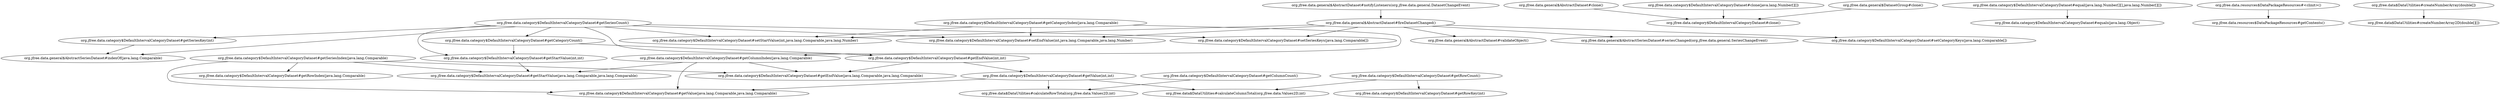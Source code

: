 digraph G {
  "org.jfree.data.general$AbstractDataset#fireDatasetChanged()" -> "org.jfree.data.category$DefaultIntervalCategoryDataset#setSeriesKeys(java.lang.Comparable[])";
  "org.jfree.data.general$AbstractDataset#fireDatasetChanged()" -> "org.jfree.data.category$DefaultIntervalCategoryDataset#setStartValue(int,java.lang.Comparable,java.lang.Number)";
  "org.jfree.data.general$AbstractDataset#fireDatasetChanged()" -> "org.jfree.data.category$DefaultIntervalCategoryDataset#setEndValue(int,java.lang.Comparable,java.lang.Number)";
  "org.jfree.data.general$AbstractDataset#fireDatasetChanged()" -> "org.jfree.data.general$AbstractDataset#validateObject()";
  "org.jfree.data.general$AbstractDataset#fireDatasetChanged()" -> "org.jfree.data.general$AbstractSeriesDataset#seriesChanged(org.jfree.data.general.SeriesChangeEvent)";
  "org.jfree.data.general$AbstractDataset#fireDatasetChanged()" -> "org.jfree.data.category$DefaultIntervalCategoryDataset#setCategoryKeys(java.lang.Comparable[])";
  "org.jfree.data.category$DefaultIntervalCategoryDataset#getSeriesIndex(java.lang.Comparable)" -> "org.jfree.data.category$DefaultIntervalCategoryDataset#getEndValue(java.lang.Comparable,java.lang.Comparable)";
  "org.jfree.data.category$DefaultIntervalCategoryDataset#getSeriesIndex(java.lang.Comparable)" -> "org.jfree.data.category$DefaultIntervalCategoryDataset#getStartValue(java.lang.Comparable,java.lang.Comparable)";
  "org.jfree.data.category$DefaultIntervalCategoryDataset#getSeriesIndex(java.lang.Comparable)" -> "org.jfree.data.category$DefaultIntervalCategoryDataset#getRowIndex(java.lang.Comparable)";
  "org.jfree.data.category$DefaultIntervalCategoryDataset#getSeriesIndex(java.lang.Comparable)" -> "org.jfree.data.category$DefaultIntervalCategoryDataset#getValue(java.lang.Comparable,java.lang.Comparable)";
  "org.jfree.data.category$DefaultIntervalCategoryDataset#getCategoryCount()" -> "org.jfree.data.category$DefaultIntervalCategoryDataset#getEndValue(int,int)";
  "org.jfree.data.category$DefaultIntervalCategoryDataset#getCategoryCount()" -> "org.jfree.data.category$DefaultIntervalCategoryDataset#getStartValue(int,int)";
  "org.jfree.data.category$DefaultIntervalCategoryDataset#getEndValue(int,int)" -> "org.jfree.data.category$DefaultIntervalCategoryDataset#getEndValue(java.lang.Comparable,java.lang.Comparable)";
  "org.jfree.data.category$DefaultIntervalCategoryDataset#getEndValue(int,int)" -> "org.jfree.data.category$DefaultIntervalCategoryDataset#getValue(int,int)";
  "org.jfree.data.category$DefaultIntervalCategoryDataset#getSeriesCount()" -> "org.jfree.data.category$DefaultIntervalCategoryDataset#getSeriesKey(int)";
  "org.jfree.data.category$DefaultIntervalCategoryDataset#getSeriesCount()" -> "org.jfree.data.category$DefaultIntervalCategoryDataset#getEndValue(int,int)";
  "org.jfree.data.category$DefaultIntervalCategoryDataset#getSeriesCount()" -> "org.jfree.data.category$DefaultIntervalCategoryDataset#setStartValue(int,java.lang.Comparable,java.lang.Number)";
  "org.jfree.data.category$DefaultIntervalCategoryDataset#getSeriesCount()" -> "org.jfree.data.category$DefaultIntervalCategoryDataset#setEndValue(int,java.lang.Comparable,java.lang.Number)";
  "org.jfree.data.category$DefaultIntervalCategoryDataset#getSeriesCount()" -> "org.jfree.data.category$DefaultIntervalCategoryDataset#getStartValue(int,int)";
  "org.jfree.data.category$DefaultIntervalCategoryDataset#getSeriesCount()" -> "org.jfree.data.category$DefaultIntervalCategoryDataset#setSeriesKeys(java.lang.Comparable[])";
  "org.jfree.data.category$DefaultIntervalCategoryDataset#getSeriesCount()" -> "org.jfree.data.category$DefaultIntervalCategoryDataset#getCategoryCount()";
  "org.jfree.data.category$DefaultIntervalCategoryDataset#getSeriesCount()" -> "org.jfree.data.general$AbstractSeriesDataset#indexOf(java.lang.Comparable)";
  "org.jfree.data.category$DefaultIntervalCategoryDataset#getSeriesKey(int)" -> "org.jfree.data.general$AbstractSeriesDataset#indexOf(java.lang.Comparable)";
  "org.jfree.data.category$DefaultIntervalCategoryDataset#getRowCount()" -> "org.jfree.data$DataUtilities#calculateColumnTotal(org.jfree.data.Values2D,int)";
  "org.jfree.data.category$DefaultIntervalCategoryDataset#getRowCount()" -> "org.jfree.data.category$DefaultIntervalCategoryDataset#getRowKey(int)";
  "org.jfree.data.general$AbstractDataset#clone()" -> "org.jfree.data.category$DefaultIntervalCategoryDataset#clone()";
  "org.jfree.data.category$DefaultIntervalCategoryDataset#getColumnCount()" -> "org.jfree.data$DataUtilities#calculateRowTotal(org.jfree.data.Values2D,int)";
  "org.jfree.data.general$AbstractDataset#notifyListeners(org.jfree.data.general.DatasetChangeEvent)" -> "org.jfree.data.general$AbstractDataset#fireDatasetChanged()";
  "org.jfree.data.category$DefaultIntervalCategoryDataset#getColumnIndex(java.lang.Comparable)" -> "org.jfree.data.category$DefaultIntervalCategoryDataset#getStartValue(java.lang.Comparable,java.lang.Comparable)";
  "org.jfree.data.category$DefaultIntervalCategoryDataset#getColumnIndex(java.lang.Comparable)" -> "org.jfree.data.category$DefaultIntervalCategoryDataset#getValue(java.lang.Comparable,java.lang.Comparable)";
  "org.jfree.data.category$DefaultIntervalCategoryDataset#getColumnIndex(java.lang.Comparable)" -> "org.jfree.data.category$DefaultIntervalCategoryDataset#getEndValue(java.lang.Comparable,java.lang.Comparable)";
  "org.jfree.data.category$DefaultIntervalCategoryDataset#clone(java.lang.Number[][])" -> "org.jfree.data.category$DefaultIntervalCategoryDataset#clone()";
  "org.jfree.data.category$DefaultIntervalCategoryDataset#getStartValue(int,int)" -> "org.jfree.data.category$DefaultIntervalCategoryDataset#getStartValue(java.lang.Comparable,java.lang.Comparable)";
  "org.jfree.data.category$DefaultIntervalCategoryDataset#equal(java.lang.Number[][],java.lang.Number[][])" -> "org.jfree.data.category$DefaultIntervalCategoryDataset#equals(java.lang.Object)";
  "org.jfree.data.category$DefaultIntervalCategoryDataset#getCategoryIndex(java.lang.Comparable)" -> "org.jfree.data.category$DefaultIntervalCategoryDataset#setStartValue(int,java.lang.Comparable,java.lang.Number)";
  "org.jfree.data.category$DefaultIntervalCategoryDataset#getCategoryIndex(java.lang.Comparable)" -> "org.jfree.data.category$DefaultIntervalCategoryDataset#setEndValue(int,java.lang.Comparable,java.lang.Number)";
  "org.jfree.data.category$DefaultIntervalCategoryDataset#getCategoryIndex(java.lang.Comparable)" -> "org.jfree.data.category$DefaultIntervalCategoryDataset#getColumnIndex(java.lang.Comparable)";
  "org.jfree.data.category$DefaultIntervalCategoryDataset#getValue(int,int)" -> "org.jfree.data$DataUtilities#calculateColumnTotal(org.jfree.data.Values2D,int)";
  "org.jfree.data.category$DefaultIntervalCategoryDataset#getValue(int,int)" -> "org.jfree.data.category$DefaultIntervalCategoryDataset#getValue(java.lang.Comparable,java.lang.Comparable)";
  "org.jfree.data.category$DefaultIntervalCategoryDataset#getValue(int,int)" -> "org.jfree.data$DataUtilities#calculateRowTotal(org.jfree.data.Values2D,int)";
  "org.jfree.data.resources$DataPackageResources#<clinit>()" -> "org.jfree.data.resources$DataPackageResources#getContents()";
  "org.jfree.data$DataUtilities#createNumberArray(double[])" -> "org.jfree.data$DataUtilities#createNumberArray2D(double[][])";
  "org.jfree.data.general$DatasetGroup#clone()" -> "org.jfree.data.category$DefaultIntervalCategoryDataset#clone()";
}
